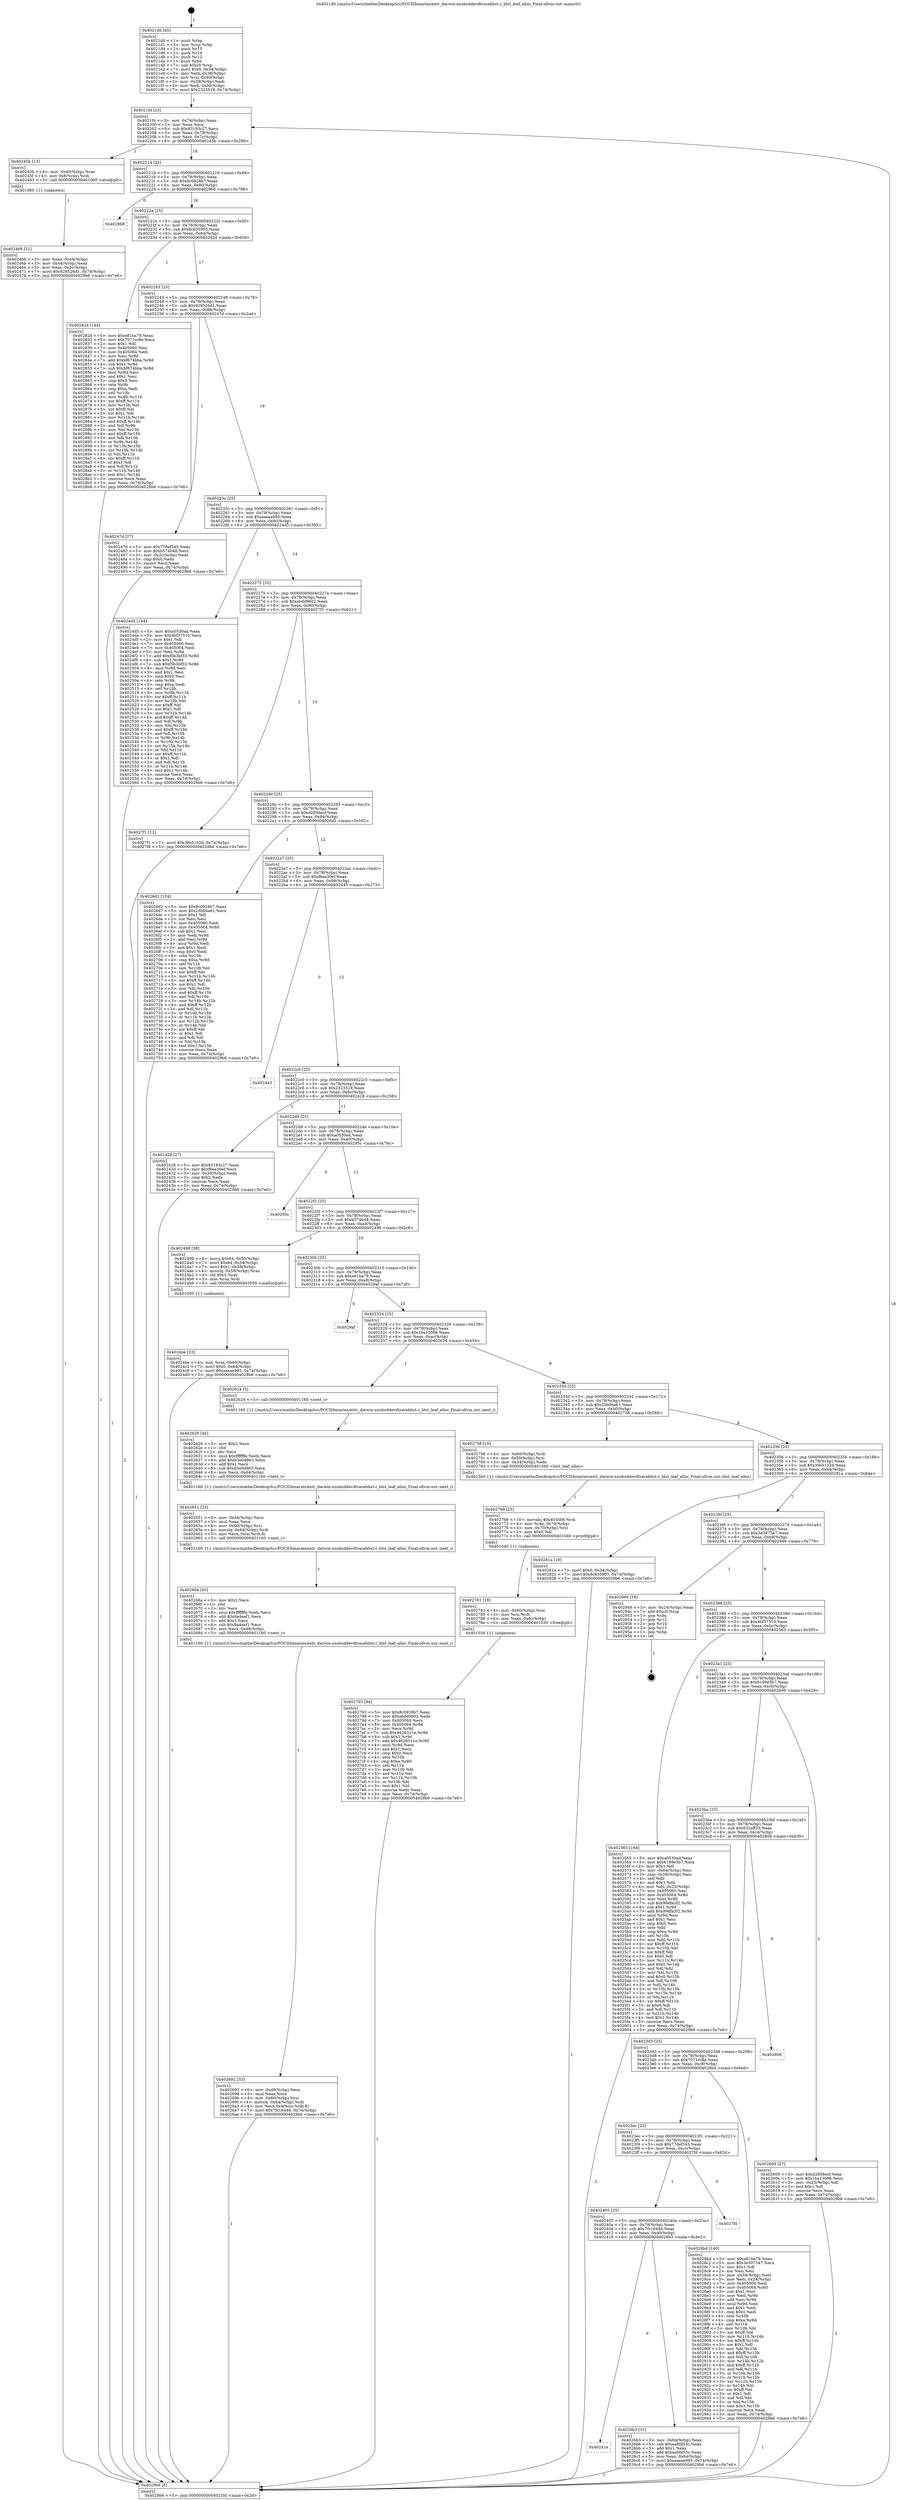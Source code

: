 digraph "0x4021d0" {
  label = "0x4021d0 (/mnt/c/Users/mathe/Desktop/tcc/POCII/binaries/extr_darwin-xnubsddevdtraceblist.c_blst_leaf_alloc_Final-ollvm.out::main(0))"
  labelloc = "t"
  node[shape=record]

  Entry [label="",width=0.3,height=0.3,shape=circle,fillcolor=black,style=filled]
  "0x4021fd" [label="{
     0x4021fd [23]\l
     | [instrs]\l
     &nbsp;&nbsp;0x4021fd \<+3\>: mov -0x74(%rbp),%eax\l
     &nbsp;&nbsp;0x402200 \<+2\>: mov %eax,%ecx\l
     &nbsp;&nbsp;0x402202 \<+6\>: sub $0x83193c27,%ecx\l
     &nbsp;&nbsp;0x402208 \<+3\>: mov %eax,-0x78(%rbp)\l
     &nbsp;&nbsp;0x40220b \<+3\>: mov %ecx,-0x7c(%rbp)\l
     &nbsp;&nbsp;0x40220e \<+6\>: je 000000000040245b \<main+0x28b\>\l
  }"]
  "0x40245b" [label="{
     0x40245b [13]\l
     | [instrs]\l
     &nbsp;&nbsp;0x40245b \<+4\>: mov -0x40(%rbp),%rax\l
     &nbsp;&nbsp;0x40245f \<+4\>: mov 0x8(%rax),%rdi\l
     &nbsp;&nbsp;0x402463 \<+5\>: call 0000000000401060 \<atoi@plt\>\l
     | [calls]\l
     &nbsp;&nbsp;0x401060 \{1\} (unknown)\l
  }"]
  "0x402214" [label="{
     0x402214 [22]\l
     | [instrs]\l
     &nbsp;&nbsp;0x402214 \<+5\>: jmp 0000000000402219 \<main+0x49\>\l
     &nbsp;&nbsp;0x402219 \<+3\>: mov -0x78(%rbp),%eax\l
     &nbsp;&nbsp;0x40221c \<+5\>: sub $0x8c0928b7,%eax\l
     &nbsp;&nbsp;0x402221 \<+3\>: mov %eax,-0x80(%rbp)\l
     &nbsp;&nbsp;0x402224 \<+6\>: je 0000000000402968 \<main+0x798\>\l
  }"]
  Exit [label="",width=0.3,height=0.3,shape=circle,fillcolor=black,style=filled,peripheries=2]
  "0x402968" [label="{
     0x402968\l
  }", style=dashed]
  "0x40222a" [label="{
     0x40222a [25]\l
     | [instrs]\l
     &nbsp;&nbsp;0x40222a \<+5\>: jmp 000000000040222f \<main+0x5f\>\l
     &nbsp;&nbsp;0x40222f \<+3\>: mov -0x78(%rbp),%eax\l
     &nbsp;&nbsp;0x402232 \<+5\>: sub $0x8c835905,%eax\l
     &nbsp;&nbsp;0x402237 \<+6\>: mov %eax,-0x84(%rbp)\l
     &nbsp;&nbsp;0x40223d \<+6\>: je 000000000040282d \<main+0x65d\>\l
  }"]
  "0x402793" [label="{
     0x402793 [94]\l
     | [instrs]\l
     &nbsp;&nbsp;0x402793 \<+5\>: mov $0x8c0928b7,%eax\l
     &nbsp;&nbsp;0x402798 \<+5\>: mov $0xabdd9602,%edx\l
     &nbsp;&nbsp;0x40279d \<+7\>: mov 0x405060,%ecx\l
     &nbsp;&nbsp;0x4027a4 \<+8\>: mov 0x405064,%r8d\l
     &nbsp;&nbsp;0x4027ac \<+3\>: mov %ecx,%r9d\l
     &nbsp;&nbsp;0x4027af \<+7\>: sub $0x4626311e,%r9d\l
     &nbsp;&nbsp;0x4027b6 \<+4\>: sub $0x1,%r9d\l
     &nbsp;&nbsp;0x4027ba \<+7\>: add $0x4626311e,%r9d\l
     &nbsp;&nbsp;0x4027c1 \<+4\>: imul %r9d,%ecx\l
     &nbsp;&nbsp;0x4027c5 \<+3\>: and $0x1,%ecx\l
     &nbsp;&nbsp;0x4027c8 \<+3\>: cmp $0x0,%ecx\l
     &nbsp;&nbsp;0x4027cb \<+4\>: sete %r10b\l
     &nbsp;&nbsp;0x4027cf \<+4\>: cmp $0xa,%r8d\l
     &nbsp;&nbsp;0x4027d3 \<+4\>: setl %r11b\l
     &nbsp;&nbsp;0x4027d7 \<+3\>: mov %r10b,%bl\l
     &nbsp;&nbsp;0x4027da \<+3\>: and %r11b,%bl\l
     &nbsp;&nbsp;0x4027dd \<+3\>: xor %r11b,%r10b\l
     &nbsp;&nbsp;0x4027e0 \<+3\>: or %r10b,%bl\l
     &nbsp;&nbsp;0x4027e3 \<+3\>: test $0x1,%bl\l
     &nbsp;&nbsp;0x4027e6 \<+3\>: cmovne %edx,%eax\l
     &nbsp;&nbsp;0x4027e9 \<+3\>: mov %eax,-0x74(%rbp)\l
     &nbsp;&nbsp;0x4027ec \<+5\>: jmp 00000000004029b6 \<main+0x7e6\>\l
  }"]
  "0x40282d" [label="{
     0x40282d [144]\l
     | [instrs]\l
     &nbsp;&nbsp;0x40282d \<+5\>: mov $0xe81ba79,%eax\l
     &nbsp;&nbsp;0x402832 \<+5\>: mov $0x7071cc8e,%ecx\l
     &nbsp;&nbsp;0x402837 \<+2\>: mov $0x1,%dl\l
     &nbsp;&nbsp;0x402839 \<+7\>: mov 0x405060,%esi\l
     &nbsp;&nbsp;0x402840 \<+7\>: mov 0x405064,%edi\l
     &nbsp;&nbsp;0x402847 \<+3\>: mov %esi,%r8d\l
     &nbsp;&nbsp;0x40284a \<+7\>: add $0xbf674bba,%r8d\l
     &nbsp;&nbsp;0x402851 \<+4\>: sub $0x1,%r8d\l
     &nbsp;&nbsp;0x402855 \<+7\>: sub $0xbf674bba,%r8d\l
     &nbsp;&nbsp;0x40285c \<+4\>: imul %r8d,%esi\l
     &nbsp;&nbsp;0x402860 \<+3\>: and $0x1,%esi\l
     &nbsp;&nbsp;0x402863 \<+3\>: cmp $0x0,%esi\l
     &nbsp;&nbsp;0x402866 \<+4\>: sete %r9b\l
     &nbsp;&nbsp;0x40286a \<+3\>: cmp $0xa,%edi\l
     &nbsp;&nbsp;0x40286d \<+4\>: setl %r10b\l
     &nbsp;&nbsp;0x402871 \<+3\>: mov %r9b,%r11b\l
     &nbsp;&nbsp;0x402874 \<+4\>: xor $0xff,%r11b\l
     &nbsp;&nbsp;0x402878 \<+3\>: mov %r10b,%bl\l
     &nbsp;&nbsp;0x40287b \<+3\>: xor $0xff,%bl\l
     &nbsp;&nbsp;0x40287e \<+3\>: xor $0x1,%dl\l
     &nbsp;&nbsp;0x402881 \<+3\>: mov %r11b,%r14b\l
     &nbsp;&nbsp;0x402884 \<+4\>: and $0xff,%r14b\l
     &nbsp;&nbsp;0x402888 \<+3\>: and %dl,%r9b\l
     &nbsp;&nbsp;0x40288b \<+3\>: mov %bl,%r15b\l
     &nbsp;&nbsp;0x40288e \<+4\>: and $0xff,%r15b\l
     &nbsp;&nbsp;0x402892 \<+3\>: and %dl,%r10b\l
     &nbsp;&nbsp;0x402895 \<+3\>: or %r9b,%r14b\l
     &nbsp;&nbsp;0x402898 \<+3\>: or %r10b,%r15b\l
     &nbsp;&nbsp;0x40289b \<+3\>: xor %r15b,%r14b\l
     &nbsp;&nbsp;0x40289e \<+3\>: or %bl,%r11b\l
     &nbsp;&nbsp;0x4028a1 \<+4\>: xor $0xff,%r11b\l
     &nbsp;&nbsp;0x4028a5 \<+3\>: or $0x1,%dl\l
     &nbsp;&nbsp;0x4028a8 \<+3\>: and %dl,%r11b\l
     &nbsp;&nbsp;0x4028ab \<+3\>: or %r11b,%r14b\l
     &nbsp;&nbsp;0x4028ae \<+4\>: test $0x1,%r14b\l
     &nbsp;&nbsp;0x4028b2 \<+3\>: cmovne %ecx,%eax\l
     &nbsp;&nbsp;0x4028b5 \<+3\>: mov %eax,-0x74(%rbp)\l
     &nbsp;&nbsp;0x4028b8 \<+5\>: jmp 00000000004029b6 \<main+0x7e6\>\l
  }"]
  "0x402243" [label="{
     0x402243 [25]\l
     | [instrs]\l
     &nbsp;&nbsp;0x402243 \<+5\>: jmp 0000000000402248 \<main+0x78\>\l
     &nbsp;&nbsp;0x402248 \<+3\>: mov -0x78(%rbp),%eax\l
     &nbsp;&nbsp;0x40224b \<+5\>: sub $0x929526d1,%eax\l
     &nbsp;&nbsp;0x402250 \<+6\>: mov %eax,-0x88(%rbp)\l
     &nbsp;&nbsp;0x402256 \<+6\>: je 000000000040247d \<main+0x2ad\>\l
  }"]
  "0x402781" [label="{
     0x402781 [18]\l
     | [instrs]\l
     &nbsp;&nbsp;0x402781 \<+4\>: mov -0x60(%rbp),%rsi\l
     &nbsp;&nbsp;0x402785 \<+3\>: mov %rsi,%rdi\l
     &nbsp;&nbsp;0x402788 \<+6\>: mov %eax,-0xdc(%rbp)\l
     &nbsp;&nbsp;0x40278e \<+5\>: call 0000000000401030 \<free@plt\>\l
     | [calls]\l
     &nbsp;&nbsp;0x401030 \{1\} (unknown)\l
  }"]
  "0x40247d" [label="{
     0x40247d [27]\l
     | [instrs]\l
     &nbsp;&nbsp;0x40247d \<+5\>: mov $0x77def345,%eax\l
     &nbsp;&nbsp;0x402482 \<+5\>: mov $0xb574b48,%ecx\l
     &nbsp;&nbsp;0x402487 \<+3\>: mov -0x2c(%rbp),%edx\l
     &nbsp;&nbsp;0x40248a \<+3\>: cmp $0x0,%edx\l
     &nbsp;&nbsp;0x40248d \<+3\>: cmove %ecx,%eax\l
     &nbsp;&nbsp;0x402490 \<+3\>: mov %eax,-0x74(%rbp)\l
     &nbsp;&nbsp;0x402493 \<+5\>: jmp 00000000004029b6 \<main+0x7e6\>\l
  }"]
  "0x40225c" [label="{
     0x40225c [25]\l
     | [instrs]\l
     &nbsp;&nbsp;0x40225c \<+5\>: jmp 0000000000402261 \<main+0x91\>\l
     &nbsp;&nbsp;0x402261 \<+3\>: mov -0x78(%rbp),%eax\l
     &nbsp;&nbsp;0x402264 \<+5\>: sub $0xaaeaa995,%eax\l
     &nbsp;&nbsp;0x402269 \<+6\>: mov %eax,-0x8c(%rbp)\l
     &nbsp;&nbsp;0x40226f \<+6\>: je 00000000004024d5 \<main+0x305\>\l
  }"]
  "0x402768" [label="{
     0x402768 [25]\l
     | [instrs]\l
     &nbsp;&nbsp;0x402768 \<+10\>: movabs $0x4030b6,%rdi\l
     &nbsp;&nbsp;0x402772 \<+4\>: mov %rax,-0x70(%rbp)\l
     &nbsp;&nbsp;0x402776 \<+4\>: mov -0x70(%rbp),%rsi\l
     &nbsp;&nbsp;0x40277a \<+2\>: mov $0x0,%al\l
     &nbsp;&nbsp;0x40277c \<+5\>: call 0000000000401040 \<printf@plt\>\l
     | [calls]\l
     &nbsp;&nbsp;0x401040 \{1\} (unknown)\l
  }"]
  "0x4024d5" [label="{
     0x4024d5 [144]\l
     | [instrs]\l
     &nbsp;&nbsp;0x4024d5 \<+5\>: mov $0xa0530ad,%eax\l
     &nbsp;&nbsp;0x4024da \<+5\>: mov $0x4bf37510,%ecx\l
     &nbsp;&nbsp;0x4024df \<+2\>: mov $0x1,%dl\l
     &nbsp;&nbsp;0x4024e1 \<+7\>: mov 0x405060,%esi\l
     &nbsp;&nbsp;0x4024e8 \<+7\>: mov 0x405064,%edi\l
     &nbsp;&nbsp;0x4024ef \<+3\>: mov %esi,%r8d\l
     &nbsp;&nbsp;0x4024f2 \<+7\>: add $0xf5b3bf33,%r8d\l
     &nbsp;&nbsp;0x4024f9 \<+4\>: sub $0x1,%r8d\l
     &nbsp;&nbsp;0x4024fd \<+7\>: sub $0xf5b3bf33,%r8d\l
     &nbsp;&nbsp;0x402504 \<+4\>: imul %r8d,%esi\l
     &nbsp;&nbsp;0x402508 \<+3\>: and $0x1,%esi\l
     &nbsp;&nbsp;0x40250b \<+3\>: cmp $0x0,%esi\l
     &nbsp;&nbsp;0x40250e \<+4\>: sete %r9b\l
     &nbsp;&nbsp;0x402512 \<+3\>: cmp $0xa,%edi\l
     &nbsp;&nbsp;0x402515 \<+4\>: setl %r10b\l
     &nbsp;&nbsp;0x402519 \<+3\>: mov %r9b,%r11b\l
     &nbsp;&nbsp;0x40251c \<+4\>: xor $0xff,%r11b\l
     &nbsp;&nbsp;0x402520 \<+3\>: mov %r10b,%bl\l
     &nbsp;&nbsp;0x402523 \<+3\>: xor $0xff,%bl\l
     &nbsp;&nbsp;0x402526 \<+3\>: xor $0x1,%dl\l
     &nbsp;&nbsp;0x402529 \<+3\>: mov %r11b,%r14b\l
     &nbsp;&nbsp;0x40252c \<+4\>: and $0xff,%r14b\l
     &nbsp;&nbsp;0x402530 \<+3\>: and %dl,%r9b\l
     &nbsp;&nbsp;0x402533 \<+3\>: mov %bl,%r15b\l
     &nbsp;&nbsp;0x402536 \<+4\>: and $0xff,%r15b\l
     &nbsp;&nbsp;0x40253a \<+3\>: and %dl,%r10b\l
     &nbsp;&nbsp;0x40253d \<+3\>: or %r9b,%r14b\l
     &nbsp;&nbsp;0x402540 \<+3\>: or %r10b,%r15b\l
     &nbsp;&nbsp;0x402543 \<+3\>: xor %r15b,%r14b\l
     &nbsp;&nbsp;0x402546 \<+3\>: or %bl,%r11b\l
     &nbsp;&nbsp;0x402549 \<+4\>: xor $0xff,%r11b\l
     &nbsp;&nbsp;0x40254d \<+3\>: or $0x1,%dl\l
     &nbsp;&nbsp;0x402550 \<+3\>: and %dl,%r11b\l
     &nbsp;&nbsp;0x402553 \<+3\>: or %r11b,%r14b\l
     &nbsp;&nbsp;0x402556 \<+4\>: test $0x1,%r14b\l
     &nbsp;&nbsp;0x40255a \<+3\>: cmovne %ecx,%eax\l
     &nbsp;&nbsp;0x40255d \<+3\>: mov %eax,-0x74(%rbp)\l
     &nbsp;&nbsp;0x402560 \<+5\>: jmp 00000000004029b6 \<main+0x7e6\>\l
  }"]
  "0x402275" [label="{
     0x402275 [25]\l
     | [instrs]\l
     &nbsp;&nbsp;0x402275 \<+5\>: jmp 000000000040227a \<main+0xaa\>\l
     &nbsp;&nbsp;0x40227a \<+3\>: mov -0x78(%rbp),%eax\l
     &nbsp;&nbsp;0x40227d \<+5\>: sub $0xabdd9602,%eax\l
     &nbsp;&nbsp;0x402282 \<+6\>: mov %eax,-0x90(%rbp)\l
     &nbsp;&nbsp;0x402288 \<+6\>: je 00000000004027f1 \<main+0x621\>\l
  }"]
  "0x40241e" [label="{
     0x40241e\l
  }", style=dashed]
  "0x4027f1" [label="{
     0x4027f1 [12]\l
     | [instrs]\l
     &nbsp;&nbsp;0x4027f1 \<+7\>: movl $0x39e5152d,-0x74(%rbp)\l
     &nbsp;&nbsp;0x4027f8 \<+5\>: jmp 00000000004029b6 \<main+0x7e6\>\l
  }"]
  "0x40228e" [label="{
     0x40228e [25]\l
     | [instrs]\l
     &nbsp;&nbsp;0x40228e \<+5\>: jmp 0000000000402293 \<main+0xc3\>\l
     &nbsp;&nbsp;0x402293 \<+3\>: mov -0x78(%rbp),%eax\l
     &nbsp;&nbsp;0x402296 \<+5\>: sub $0xd2956ecf,%eax\l
     &nbsp;&nbsp;0x40229b \<+6\>: mov %eax,-0x94(%rbp)\l
     &nbsp;&nbsp;0x4022a1 \<+6\>: je 00000000004026d2 \<main+0x502\>\l
  }"]
  "0x4026b3" [label="{
     0x4026b3 [31]\l
     | [instrs]\l
     &nbsp;&nbsp;0x4026b3 \<+3\>: mov -0x64(%rbp),%eax\l
     &nbsp;&nbsp;0x4026b6 \<+5\>: sub $0xea6fd53c,%eax\l
     &nbsp;&nbsp;0x4026bb \<+3\>: add $0x1,%eax\l
     &nbsp;&nbsp;0x4026be \<+5\>: add $0xea6fd53c,%eax\l
     &nbsp;&nbsp;0x4026c3 \<+3\>: mov %eax,-0x64(%rbp)\l
     &nbsp;&nbsp;0x4026c6 \<+7\>: movl $0xaaeaa995,-0x74(%rbp)\l
     &nbsp;&nbsp;0x4026cd \<+5\>: jmp 00000000004029b6 \<main+0x7e6\>\l
  }"]
  "0x4026d2" [label="{
     0x4026d2 [134]\l
     | [instrs]\l
     &nbsp;&nbsp;0x4026d2 \<+5\>: mov $0x8c0928b7,%eax\l
     &nbsp;&nbsp;0x4026d7 \<+5\>: mov $0x25b0ba61,%ecx\l
     &nbsp;&nbsp;0x4026dc \<+2\>: mov $0x1,%dl\l
     &nbsp;&nbsp;0x4026de \<+2\>: xor %esi,%esi\l
     &nbsp;&nbsp;0x4026e0 \<+7\>: mov 0x405060,%edi\l
     &nbsp;&nbsp;0x4026e7 \<+8\>: mov 0x405064,%r8d\l
     &nbsp;&nbsp;0x4026ef \<+3\>: sub $0x1,%esi\l
     &nbsp;&nbsp;0x4026f2 \<+3\>: mov %edi,%r9d\l
     &nbsp;&nbsp;0x4026f5 \<+3\>: add %esi,%r9d\l
     &nbsp;&nbsp;0x4026f8 \<+4\>: imul %r9d,%edi\l
     &nbsp;&nbsp;0x4026fc \<+3\>: and $0x1,%edi\l
     &nbsp;&nbsp;0x4026ff \<+3\>: cmp $0x0,%edi\l
     &nbsp;&nbsp;0x402702 \<+4\>: sete %r10b\l
     &nbsp;&nbsp;0x402706 \<+4\>: cmp $0xa,%r8d\l
     &nbsp;&nbsp;0x40270a \<+4\>: setl %r11b\l
     &nbsp;&nbsp;0x40270e \<+3\>: mov %r10b,%bl\l
     &nbsp;&nbsp;0x402711 \<+3\>: xor $0xff,%bl\l
     &nbsp;&nbsp;0x402714 \<+3\>: mov %r11b,%r14b\l
     &nbsp;&nbsp;0x402717 \<+4\>: xor $0xff,%r14b\l
     &nbsp;&nbsp;0x40271b \<+3\>: xor $0x1,%dl\l
     &nbsp;&nbsp;0x40271e \<+3\>: mov %bl,%r15b\l
     &nbsp;&nbsp;0x402721 \<+4\>: and $0xff,%r15b\l
     &nbsp;&nbsp;0x402725 \<+3\>: and %dl,%r10b\l
     &nbsp;&nbsp;0x402728 \<+3\>: mov %r14b,%r12b\l
     &nbsp;&nbsp;0x40272b \<+4\>: and $0xff,%r12b\l
     &nbsp;&nbsp;0x40272f \<+3\>: and %dl,%r11b\l
     &nbsp;&nbsp;0x402732 \<+3\>: or %r10b,%r15b\l
     &nbsp;&nbsp;0x402735 \<+3\>: or %r11b,%r12b\l
     &nbsp;&nbsp;0x402738 \<+3\>: xor %r12b,%r15b\l
     &nbsp;&nbsp;0x40273b \<+3\>: or %r14b,%bl\l
     &nbsp;&nbsp;0x40273e \<+3\>: xor $0xff,%bl\l
     &nbsp;&nbsp;0x402741 \<+3\>: or $0x1,%dl\l
     &nbsp;&nbsp;0x402744 \<+2\>: and %dl,%bl\l
     &nbsp;&nbsp;0x402746 \<+3\>: or %bl,%r15b\l
     &nbsp;&nbsp;0x402749 \<+4\>: test $0x1,%r15b\l
     &nbsp;&nbsp;0x40274d \<+3\>: cmovne %ecx,%eax\l
     &nbsp;&nbsp;0x402750 \<+3\>: mov %eax,-0x74(%rbp)\l
     &nbsp;&nbsp;0x402753 \<+5\>: jmp 00000000004029b6 \<main+0x7e6\>\l
  }"]
  "0x4022a7" [label="{
     0x4022a7 [25]\l
     | [instrs]\l
     &nbsp;&nbsp;0x4022a7 \<+5\>: jmp 00000000004022ac \<main+0xdc\>\l
     &nbsp;&nbsp;0x4022ac \<+3\>: mov -0x78(%rbp),%eax\l
     &nbsp;&nbsp;0x4022af \<+5\>: sub $0xf6ea30ef,%eax\l
     &nbsp;&nbsp;0x4022b4 \<+6\>: mov %eax,-0x98(%rbp)\l
     &nbsp;&nbsp;0x4022ba \<+6\>: je 0000000000402443 \<main+0x273\>\l
  }"]
  "0x402405" [label="{
     0x402405 [25]\l
     | [instrs]\l
     &nbsp;&nbsp;0x402405 \<+5\>: jmp 000000000040240a \<main+0x23a\>\l
     &nbsp;&nbsp;0x40240a \<+3\>: mov -0x78(%rbp),%eax\l
     &nbsp;&nbsp;0x40240d \<+5\>: sub $0x7fc16446,%eax\l
     &nbsp;&nbsp;0x402412 \<+6\>: mov %eax,-0xd0(%rbp)\l
     &nbsp;&nbsp;0x402418 \<+6\>: je 00000000004026b3 \<main+0x4e3\>\l
  }"]
  "0x402443" [label="{
     0x402443\l
  }", style=dashed]
  "0x4022c0" [label="{
     0x4022c0 [25]\l
     | [instrs]\l
     &nbsp;&nbsp;0x4022c0 \<+5\>: jmp 00000000004022c5 \<main+0xf5\>\l
     &nbsp;&nbsp;0x4022c5 \<+3\>: mov -0x78(%rbp),%eax\l
     &nbsp;&nbsp;0x4022c8 \<+5\>: sub $0x2323518,%eax\l
     &nbsp;&nbsp;0x4022cd \<+6\>: mov %eax,-0x9c(%rbp)\l
     &nbsp;&nbsp;0x4022d3 \<+6\>: je 0000000000402428 \<main+0x258\>\l
  }"]
  "0x4027fd" [label="{
     0x4027fd\l
  }", style=dashed]
  "0x402428" [label="{
     0x402428 [27]\l
     | [instrs]\l
     &nbsp;&nbsp;0x402428 \<+5\>: mov $0x83193c27,%eax\l
     &nbsp;&nbsp;0x40242d \<+5\>: mov $0xf6ea30ef,%ecx\l
     &nbsp;&nbsp;0x402432 \<+3\>: mov -0x30(%rbp),%edx\l
     &nbsp;&nbsp;0x402435 \<+3\>: cmp $0x2,%edx\l
     &nbsp;&nbsp;0x402438 \<+3\>: cmovne %ecx,%eax\l
     &nbsp;&nbsp;0x40243b \<+3\>: mov %eax,-0x74(%rbp)\l
     &nbsp;&nbsp;0x40243e \<+5\>: jmp 00000000004029b6 \<main+0x7e6\>\l
  }"]
  "0x4022d9" [label="{
     0x4022d9 [25]\l
     | [instrs]\l
     &nbsp;&nbsp;0x4022d9 \<+5\>: jmp 00000000004022de \<main+0x10e\>\l
     &nbsp;&nbsp;0x4022de \<+3\>: mov -0x78(%rbp),%eax\l
     &nbsp;&nbsp;0x4022e1 \<+5\>: sub $0xa0530ad,%eax\l
     &nbsp;&nbsp;0x4022e6 \<+6\>: mov %eax,-0xa0(%rbp)\l
     &nbsp;&nbsp;0x4022ec \<+6\>: je 000000000040295c \<main+0x78c\>\l
  }"]
  "0x4029b6" [label="{
     0x4029b6 [5]\l
     | [instrs]\l
     &nbsp;&nbsp;0x4029b6 \<+5\>: jmp 00000000004021fd \<main+0x2d\>\l
  }"]
  "0x4021d0" [label="{
     0x4021d0 [45]\l
     | [instrs]\l
     &nbsp;&nbsp;0x4021d0 \<+1\>: push %rbp\l
     &nbsp;&nbsp;0x4021d1 \<+3\>: mov %rsp,%rbp\l
     &nbsp;&nbsp;0x4021d4 \<+2\>: push %r15\l
     &nbsp;&nbsp;0x4021d6 \<+2\>: push %r14\l
     &nbsp;&nbsp;0x4021d8 \<+2\>: push %r12\l
     &nbsp;&nbsp;0x4021da \<+1\>: push %rbx\l
     &nbsp;&nbsp;0x4021db \<+7\>: sub $0xc0,%rsp\l
     &nbsp;&nbsp;0x4021e2 \<+7\>: movl $0x0,-0x34(%rbp)\l
     &nbsp;&nbsp;0x4021e9 \<+3\>: mov %edi,-0x38(%rbp)\l
     &nbsp;&nbsp;0x4021ec \<+4\>: mov %rsi,-0x40(%rbp)\l
     &nbsp;&nbsp;0x4021f0 \<+3\>: mov -0x38(%rbp),%edi\l
     &nbsp;&nbsp;0x4021f3 \<+3\>: mov %edi,-0x30(%rbp)\l
     &nbsp;&nbsp;0x4021f6 \<+7\>: movl $0x2323518,-0x74(%rbp)\l
  }"]
  "0x402468" [label="{
     0x402468 [21]\l
     | [instrs]\l
     &nbsp;&nbsp;0x402468 \<+3\>: mov %eax,-0x44(%rbp)\l
     &nbsp;&nbsp;0x40246b \<+3\>: mov -0x44(%rbp),%eax\l
     &nbsp;&nbsp;0x40246e \<+3\>: mov %eax,-0x2c(%rbp)\l
     &nbsp;&nbsp;0x402471 \<+7\>: movl $0x929526d1,-0x74(%rbp)\l
     &nbsp;&nbsp;0x402478 \<+5\>: jmp 00000000004029b6 \<main+0x7e6\>\l
  }"]
  "0x4023ec" [label="{
     0x4023ec [25]\l
     | [instrs]\l
     &nbsp;&nbsp;0x4023ec \<+5\>: jmp 00000000004023f1 \<main+0x221\>\l
     &nbsp;&nbsp;0x4023f1 \<+3\>: mov -0x78(%rbp),%eax\l
     &nbsp;&nbsp;0x4023f4 \<+5\>: sub $0x77def345,%eax\l
     &nbsp;&nbsp;0x4023f9 \<+6\>: mov %eax,-0xcc(%rbp)\l
     &nbsp;&nbsp;0x4023ff \<+6\>: je 00000000004027fd \<main+0x62d\>\l
  }"]
  "0x40295c" [label="{
     0x40295c\l
  }", style=dashed]
  "0x4022f2" [label="{
     0x4022f2 [25]\l
     | [instrs]\l
     &nbsp;&nbsp;0x4022f2 \<+5\>: jmp 00000000004022f7 \<main+0x127\>\l
     &nbsp;&nbsp;0x4022f7 \<+3\>: mov -0x78(%rbp),%eax\l
     &nbsp;&nbsp;0x4022fa \<+5\>: sub $0xb574b48,%eax\l
     &nbsp;&nbsp;0x4022ff \<+6\>: mov %eax,-0xa4(%rbp)\l
     &nbsp;&nbsp;0x402305 \<+6\>: je 0000000000402498 \<main+0x2c8\>\l
  }"]
  "0x4028bd" [label="{
     0x4028bd [140]\l
     | [instrs]\l
     &nbsp;&nbsp;0x4028bd \<+5\>: mov $0xe81ba79,%eax\l
     &nbsp;&nbsp;0x4028c2 \<+5\>: mov $0x3e397547,%ecx\l
     &nbsp;&nbsp;0x4028c7 \<+2\>: mov $0x1,%dl\l
     &nbsp;&nbsp;0x4028c9 \<+2\>: xor %esi,%esi\l
     &nbsp;&nbsp;0x4028cb \<+3\>: mov -0x34(%rbp),%edi\l
     &nbsp;&nbsp;0x4028ce \<+3\>: mov %edi,-0x24(%rbp)\l
     &nbsp;&nbsp;0x4028d1 \<+7\>: mov 0x405060,%edi\l
     &nbsp;&nbsp;0x4028d8 \<+8\>: mov 0x405064,%r8d\l
     &nbsp;&nbsp;0x4028e0 \<+3\>: sub $0x1,%esi\l
     &nbsp;&nbsp;0x4028e3 \<+3\>: mov %edi,%r9d\l
     &nbsp;&nbsp;0x4028e6 \<+3\>: add %esi,%r9d\l
     &nbsp;&nbsp;0x4028e9 \<+4\>: imul %r9d,%edi\l
     &nbsp;&nbsp;0x4028ed \<+3\>: and $0x1,%edi\l
     &nbsp;&nbsp;0x4028f0 \<+3\>: cmp $0x0,%edi\l
     &nbsp;&nbsp;0x4028f3 \<+4\>: sete %r10b\l
     &nbsp;&nbsp;0x4028f7 \<+4\>: cmp $0xa,%r8d\l
     &nbsp;&nbsp;0x4028fb \<+4\>: setl %r11b\l
     &nbsp;&nbsp;0x4028ff \<+3\>: mov %r10b,%bl\l
     &nbsp;&nbsp;0x402902 \<+3\>: xor $0xff,%bl\l
     &nbsp;&nbsp;0x402905 \<+3\>: mov %r11b,%r14b\l
     &nbsp;&nbsp;0x402908 \<+4\>: xor $0xff,%r14b\l
     &nbsp;&nbsp;0x40290c \<+3\>: xor $0x1,%dl\l
     &nbsp;&nbsp;0x40290f \<+3\>: mov %bl,%r15b\l
     &nbsp;&nbsp;0x402912 \<+4\>: and $0xff,%r15b\l
     &nbsp;&nbsp;0x402916 \<+3\>: and %dl,%r10b\l
     &nbsp;&nbsp;0x402919 \<+3\>: mov %r14b,%r12b\l
     &nbsp;&nbsp;0x40291c \<+4\>: and $0xff,%r12b\l
     &nbsp;&nbsp;0x402920 \<+3\>: and %dl,%r11b\l
     &nbsp;&nbsp;0x402923 \<+3\>: or %r10b,%r15b\l
     &nbsp;&nbsp;0x402926 \<+3\>: or %r11b,%r12b\l
     &nbsp;&nbsp;0x402929 \<+3\>: xor %r12b,%r15b\l
     &nbsp;&nbsp;0x40292c \<+3\>: or %r14b,%bl\l
     &nbsp;&nbsp;0x40292f \<+3\>: xor $0xff,%bl\l
     &nbsp;&nbsp;0x402932 \<+3\>: or $0x1,%dl\l
     &nbsp;&nbsp;0x402935 \<+2\>: and %dl,%bl\l
     &nbsp;&nbsp;0x402937 \<+3\>: or %bl,%r15b\l
     &nbsp;&nbsp;0x40293a \<+4\>: test $0x1,%r15b\l
     &nbsp;&nbsp;0x40293e \<+3\>: cmovne %ecx,%eax\l
     &nbsp;&nbsp;0x402941 \<+3\>: mov %eax,-0x74(%rbp)\l
     &nbsp;&nbsp;0x402944 \<+5\>: jmp 00000000004029b6 \<main+0x7e6\>\l
  }"]
  "0x402498" [label="{
     0x402498 [38]\l
     | [instrs]\l
     &nbsp;&nbsp;0x402498 \<+8\>: movq $0x64,-0x50(%rbp)\l
     &nbsp;&nbsp;0x4024a0 \<+7\>: movl $0x64,-0x54(%rbp)\l
     &nbsp;&nbsp;0x4024a7 \<+7\>: movl $0x1,-0x58(%rbp)\l
     &nbsp;&nbsp;0x4024ae \<+4\>: movslq -0x58(%rbp),%rax\l
     &nbsp;&nbsp;0x4024b2 \<+4\>: shl $0x3,%rax\l
     &nbsp;&nbsp;0x4024b6 \<+3\>: mov %rax,%rdi\l
     &nbsp;&nbsp;0x4024b9 \<+5\>: call 0000000000401050 \<malloc@plt\>\l
     | [calls]\l
     &nbsp;&nbsp;0x401050 \{1\} (unknown)\l
  }"]
  "0x40230b" [label="{
     0x40230b [25]\l
     | [instrs]\l
     &nbsp;&nbsp;0x40230b \<+5\>: jmp 0000000000402310 \<main+0x140\>\l
     &nbsp;&nbsp;0x402310 \<+3\>: mov -0x78(%rbp),%eax\l
     &nbsp;&nbsp;0x402313 \<+5\>: sub $0xe81ba79,%eax\l
     &nbsp;&nbsp;0x402318 \<+6\>: mov %eax,-0xa8(%rbp)\l
     &nbsp;&nbsp;0x40231e \<+6\>: je 00000000004029af \<main+0x7df\>\l
  }"]
  "0x4024be" [label="{
     0x4024be [23]\l
     | [instrs]\l
     &nbsp;&nbsp;0x4024be \<+4\>: mov %rax,-0x60(%rbp)\l
     &nbsp;&nbsp;0x4024c2 \<+7\>: movl $0x0,-0x64(%rbp)\l
     &nbsp;&nbsp;0x4024c9 \<+7\>: movl $0xaaeaa995,-0x74(%rbp)\l
     &nbsp;&nbsp;0x4024d0 \<+5\>: jmp 00000000004029b6 \<main+0x7e6\>\l
  }"]
  "0x4023d3" [label="{
     0x4023d3 [25]\l
     | [instrs]\l
     &nbsp;&nbsp;0x4023d3 \<+5\>: jmp 00000000004023d8 \<main+0x208\>\l
     &nbsp;&nbsp;0x4023d8 \<+3\>: mov -0x78(%rbp),%eax\l
     &nbsp;&nbsp;0x4023db \<+5\>: sub $0x7071cc8e,%eax\l
     &nbsp;&nbsp;0x4023e0 \<+6\>: mov %eax,-0xc8(%rbp)\l
     &nbsp;&nbsp;0x4023e6 \<+6\>: je 00000000004028bd \<main+0x6ed\>\l
  }"]
  "0x4029af" [label="{
     0x4029af\l
  }", style=dashed]
  "0x402324" [label="{
     0x402324 [25]\l
     | [instrs]\l
     &nbsp;&nbsp;0x402324 \<+5\>: jmp 0000000000402329 \<main+0x159\>\l
     &nbsp;&nbsp;0x402329 \<+3\>: mov -0x78(%rbp),%eax\l
     &nbsp;&nbsp;0x40232c \<+5\>: sub $0x1ba13096,%eax\l
     &nbsp;&nbsp;0x402331 \<+6\>: mov %eax,-0xac(%rbp)\l
     &nbsp;&nbsp;0x402337 \<+6\>: je 0000000000402624 \<main+0x454\>\l
  }"]
  "0x402809" [label="{
     0x402809\l
  }", style=dashed]
  "0x402624" [label="{
     0x402624 [5]\l
     | [instrs]\l
     &nbsp;&nbsp;0x402624 \<+5\>: call 0000000000401160 \<next_i\>\l
     | [calls]\l
     &nbsp;&nbsp;0x401160 \{1\} (/mnt/c/Users/mathe/Desktop/tcc/POCII/binaries/extr_darwin-xnubsddevdtraceblist.c_blst_leaf_alloc_Final-ollvm.out::next_i)\l
  }"]
  "0x40233d" [label="{
     0x40233d [25]\l
     | [instrs]\l
     &nbsp;&nbsp;0x40233d \<+5\>: jmp 0000000000402342 \<main+0x172\>\l
     &nbsp;&nbsp;0x402342 \<+3\>: mov -0x78(%rbp),%eax\l
     &nbsp;&nbsp;0x402345 \<+5\>: sub $0x25b0ba61,%eax\l
     &nbsp;&nbsp;0x40234a \<+6\>: mov %eax,-0xb0(%rbp)\l
     &nbsp;&nbsp;0x402350 \<+6\>: je 0000000000402758 \<main+0x588\>\l
  }"]
  "0x402692" [label="{
     0x402692 [33]\l
     | [instrs]\l
     &nbsp;&nbsp;0x402692 \<+6\>: mov -0xd8(%rbp),%ecx\l
     &nbsp;&nbsp;0x402698 \<+3\>: imul %eax,%ecx\l
     &nbsp;&nbsp;0x40269b \<+4\>: mov -0x60(%rbp),%rsi\l
     &nbsp;&nbsp;0x40269f \<+4\>: movslq -0x64(%rbp),%rdi\l
     &nbsp;&nbsp;0x4026a3 \<+4\>: mov %ecx,0x4(%rsi,%rdi,8)\l
     &nbsp;&nbsp;0x4026a7 \<+7\>: movl $0x7fc16446,-0x74(%rbp)\l
     &nbsp;&nbsp;0x4026ae \<+5\>: jmp 00000000004029b6 \<main+0x7e6\>\l
  }"]
  "0x402758" [label="{
     0x402758 [16]\l
     | [instrs]\l
     &nbsp;&nbsp;0x402758 \<+4\>: mov -0x60(%rbp),%rdi\l
     &nbsp;&nbsp;0x40275c \<+4\>: mov -0x50(%rbp),%rsi\l
     &nbsp;&nbsp;0x402760 \<+3\>: mov -0x54(%rbp),%edx\l
     &nbsp;&nbsp;0x402763 \<+5\>: call 00000000004015b0 \<blst_leaf_alloc\>\l
     | [calls]\l
     &nbsp;&nbsp;0x4015b0 \{1\} (/mnt/c/Users/mathe/Desktop/tcc/POCII/binaries/extr_darwin-xnubsddevdtraceblist.c_blst_leaf_alloc_Final-ollvm.out::blst_leaf_alloc)\l
  }"]
  "0x402356" [label="{
     0x402356 [25]\l
     | [instrs]\l
     &nbsp;&nbsp;0x402356 \<+5\>: jmp 000000000040235b \<main+0x18b\>\l
     &nbsp;&nbsp;0x40235b \<+3\>: mov -0x78(%rbp),%eax\l
     &nbsp;&nbsp;0x40235e \<+5\>: sub $0x39e5152d,%eax\l
     &nbsp;&nbsp;0x402363 \<+6\>: mov %eax,-0xb4(%rbp)\l
     &nbsp;&nbsp;0x402369 \<+6\>: je 000000000040281a \<main+0x64a\>\l
  }"]
  "0x40266a" [label="{
     0x40266a [40]\l
     | [instrs]\l
     &nbsp;&nbsp;0x40266a \<+5\>: mov $0x2,%ecx\l
     &nbsp;&nbsp;0x40266f \<+1\>: cltd\l
     &nbsp;&nbsp;0x402670 \<+2\>: idiv %ecx\l
     &nbsp;&nbsp;0x402672 \<+6\>: imul $0xfffffffe,%edx,%ecx\l
     &nbsp;&nbsp;0x402678 \<+6\>: add $0x9a4eaf1,%ecx\l
     &nbsp;&nbsp;0x40267e \<+3\>: add $0x1,%ecx\l
     &nbsp;&nbsp;0x402681 \<+6\>: sub $0x9a4eaf1,%ecx\l
     &nbsp;&nbsp;0x402687 \<+6\>: mov %ecx,-0xd8(%rbp)\l
     &nbsp;&nbsp;0x40268d \<+5\>: call 0000000000401160 \<next_i\>\l
     | [calls]\l
     &nbsp;&nbsp;0x401160 \{1\} (/mnt/c/Users/mathe/Desktop/tcc/POCII/binaries/extr_darwin-xnubsddevdtraceblist.c_blst_leaf_alloc_Final-ollvm.out::next_i)\l
  }"]
  "0x40281a" [label="{
     0x40281a [19]\l
     | [instrs]\l
     &nbsp;&nbsp;0x40281a \<+7\>: movl $0x0,-0x34(%rbp)\l
     &nbsp;&nbsp;0x402821 \<+7\>: movl $0x8c835905,-0x74(%rbp)\l
     &nbsp;&nbsp;0x402828 \<+5\>: jmp 00000000004029b6 \<main+0x7e6\>\l
  }"]
  "0x40236f" [label="{
     0x40236f [25]\l
     | [instrs]\l
     &nbsp;&nbsp;0x40236f \<+5\>: jmp 0000000000402374 \<main+0x1a4\>\l
     &nbsp;&nbsp;0x402374 \<+3\>: mov -0x78(%rbp),%eax\l
     &nbsp;&nbsp;0x402377 \<+5\>: sub $0x3e397547,%eax\l
     &nbsp;&nbsp;0x40237c \<+6\>: mov %eax,-0xb8(%rbp)\l
     &nbsp;&nbsp;0x402382 \<+6\>: je 0000000000402949 \<main+0x779\>\l
  }"]
  "0x402651" [label="{
     0x402651 [25]\l
     | [instrs]\l
     &nbsp;&nbsp;0x402651 \<+6\>: mov -0xd4(%rbp),%ecx\l
     &nbsp;&nbsp;0x402657 \<+3\>: imul %eax,%ecx\l
     &nbsp;&nbsp;0x40265a \<+4\>: mov -0x60(%rbp),%rsi\l
     &nbsp;&nbsp;0x40265e \<+4\>: movslq -0x64(%rbp),%rdi\l
     &nbsp;&nbsp;0x402662 \<+3\>: mov %ecx,(%rsi,%rdi,8)\l
     &nbsp;&nbsp;0x402665 \<+5\>: call 0000000000401160 \<next_i\>\l
     | [calls]\l
     &nbsp;&nbsp;0x401160 \{1\} (/mnt/c/Users/mathe/Desktop/tcc/POCII/binaries/extr_darwin-xnubsddevdtraceblist.c_blst_leaf_alloc_Final-ollvm.out::next_i)\l
  }"]
  "0x402949" [label="{
     0x402949 [19]\l
     | [instrs]\l
     &nbsp;&nbsp;0x402949 \<+3\>: mov -0x24(%rbp),%eax\l
     &nbsp;&nbsp;0x40294c \<+7\>: add $0xc0,%rsp\l
     &nbsp;&nbsp;0x402953 \<+1\>: pop %rbx\l
     &nbsp;&nbsp;0x402954 \<+2\>: pop %r12\l
     &nbsp;&nbsp;0x402956 \<+2\>: pop %r14\l
     &nbsp;&nbsp;0x402958 \<+2\>: pop %r15\l
     &nbsp;&nbsp;0x40295a \<+1\>: pop %rbp\l
     &nbsp;&nbsp;0x40295b \<+1\>: ret\l
  }"]
  "0x402388" [label="{
     0x402388 [25]\l
     | [instrs]\l
     &nbsp;&nbsp;0x402388 \<+5\>: jmp 000000000040238d \<main+0x1bd\>\l
     &nbsp;&nbsp;0x40238d \<+3\>: mov -0x78(%rbp),%eax\l
     &nbsp;&nbsp;0x402390 \<+5\>: sub $0x4bf37510,%eax\l
     &nbsp;&nbsp;0x402395 \<+6\>: mov %eax,-0xbc(%rbp)\l
     &nbsp;&nbsp;0x40239b \<+6\>: je 0000000000402565 \<main+0x395\>\l
  }"]
  "0x402629" [label="{
     0x402629 [40]\l
     | [instrs]\l
     &nbsp;&nbsp;0x402629 \<+5\>: mov $0x2,%ecx\l
     &nbsp;&nbsp;0x40262e \<+1\>: cltd\l
     &nbsp;&nbsp;0x40262f \<+2\>: idiv %ecx\l
     &nbsp;&nbsp;0x402631 \<+6\>: imul $0xfffffffe,%edx,%ecx\l
     &nbsp;&nbsp;0x402637 \<+6\>: add $0xb3e0d963,%ecx\l
     &nbsp;&nbsp;0x40263d \<+3\>: add $0x1,%ecx\l
     &nbsp;&nbsp;0x402640 \<+6\>: sub $0xb3e0d963,%ecx\l
     &nbsp;&nbsp;0x402646 \<+6\>: mov %ecx,-0xd4(%rbp)\l
     &nbsp;&nbsp;0x40264c \<+5\>: call 0000000000401160 \<next_i\>\l
     | [calls]\l
     &nbsp;&nbsp;0x401160 \{1\} (/mnt/c/Users/mathe/Desktop/tcc/POCII/binaries/extr_darwin-xnubsddevdtraceblist.c_blst_leaf_alloc_Final-ollvm.out::next_i)\l
  }"]
  "0x402565" [label="{
     0x402565 [164]\l
     | [instrs]\l
     &nbsp;&nbsp;0x402565 \<+5\>: mov $0xa0530ad,%eax\l
     &nbsp;&nbsp;0x40256a \<+5\>: mov $0x6199e5b7,%ecx\l
     &nbsp;&nbsp;0x40256f \<+2\>: mov $0x1,%dl\l
     &nbsp;&nbsp;0x402571 \<+3\>: mov -0x64(%rbp),%esi\l
     &nbsp;&nbsp;0x402574 \<+3\>: cmp -0x58(%rbp),%esi\l
     &nbsp;&nbsp;0x402577 \<+4\>: setl %dil\l
     &nbsp;&nbsp;0x40257b \<+4\>: and $0x1,%dil\l
     &nbsp;&nbsp;0x40257f \<+4\>: mov %dil,-0x25(%rbp)\l
     &nbsp;&nbsp;0x402583 \<+7\>: mov 0x405060,%esi\l
     &nbsp;&nbsp;0x40258a \<+8\>: mov 0x405064,%r8d\l
     &nbsp;&nbsp;0x402592 \<+3\>: mov %esi,%r9d\l
     &nbsp;&nbsp;0x402595 \<+7\>: sub $0x99dfa3f2,%r9d\l
     &nbsp;&nbsp;0x40259c \<+4\>: sub $0x1,%r9d\l
     &nbsp;&nbsp;0x4025a0 \<+7\>: add $0x99dfa3f2,%r9d\l
     &nbsp;&nbsp;0x4025a7 \<+4\>: imul %r9d,%esi\l
     &nbsp;&nbsp;0x4025ab \<+3\>: and $0x1,%esi\l
     &nbsp;&nbsp;0x4025ae \<+3\>: cmp $0x0,%esi\l
     &nbsp;&nbsp;0x4025b1 \<+4\>: sete %dil\l
     &nbsp;&nbsp;0x4025b5 \<+4\>: cmp $0xa,%r8d\l
     &nbsp;&nbsp;0x4025b9 \<+4\>: setl %r10b\l
     &nbsp;&nbsp;0x4025bd \<+3\>: mov %dil,%r11b\l
     &nbsp;&nbsp;0x4025c0 \<+4\>: xor $0xff,%r11b\l
     &nbsp;&nbsp;0x4025c4 \<+3\>: mov %r10b,%bl\l
     &nbsp;&nbsp;0x4025c7 \<+3\>: xor $0xff,%bl\l
     &nbsp;&nbsp;0x4025ca \<+3\>: xor $0x0,%dl\l
     &nbsp;&nbsp;0x4025cd \<+3\>: mov %r11b,%r14b\l
     &nbsp;&nbsp;0x4025d0 \<+4\>: and $0x0,%r14b\l
     &nbsp;&nbsp;0x4025d4 \<+3\>: and %dl,%dil\l
     &nbsp;&nbsp;0x4025d7 \<+3\>: mov %bl,%r15b\l
     &nbsp;&nbsp;0x4025da \<+4\>: and $0x0,%r15b\l
     &nbsp;&nbsp;0x4025de \<+3\>: and %dl,%r10b\l
     &nbsp;&nbsp;0x4025e1 \<+3\>: or %dil,%r14b\l
     &nbsp;&nbsp;0x4025e4 \<+3\>: or %r10b,%r15b\l
     &nbsp;&nbsp;0x4025e7 \<+3\>: xor %r15b,%r14b\l
     &nbsp;&nbsp;0x4025ea \<+3\>: or %bl,%r11b\l
     &nbsp;&nbsp;0x4025ed \<+4\>: xor $0xff,%r11b\l
     &nbsp;&nbsp;0x4025f1 \<+3\>: or $0x0,%dl\l
     &nbsp;&nbsp;0x4025f4 \<+3\>: and %dl,%r11b\l
     &nbsp;&nbsp;0x4025f7 \<+3\>: or %r11b,%r14b\l
     &nbsp;&nbsp;0x4025fa \<+4\>: test $0x1,%r14b\l
     &nbsp;&nbsp;0x4025fe \<+3\>: cmovne %ecx,%eax\l
     &nbsp;&nbsp;0x402601 \<+3\>: mov %eax,-0x74(%rbp)\l
     &nbsp;&nbsp;0x402604 \<+5\>: jmp 00000000004029b6 \<main+0x7e6\>\l
  }"]
  "0x4023a1" [label="{
     0x4023a1 [25]\l
     | [instrs]\l
     &nbsp;&nbsp;0x4023a1 \<+5\>: jmp 00000000004023a6 \<main+0x1d6\>\l
     &nbsp;&nbsp;0x4023a6 \<+3\>: mov -0x78(%rbp),%eax\l
     &nbsp;&nbsp;0x4023a9 \<+5\>: sub $0x6199e5b7,%eax\l
     &nbsp;&nbsp;0x4023ae \<+6\>: mov %eax,-0xc0(%rbp)\l
     &nbsp;&nbsp;0x4023b4 \<+6\>: je 0000000000402609 \<main+0x439\>\l
  }"]
  "0x4023ba" [label="{
     0x4023ba [25]\l
     | [instrs]\l
     &nbsp;&nbsp;0x4023ba \<+5\>: jmp 00000000004023bf \<main+0x1ef\>\l
     &nbsp;&nbsp;0x4023bf \<+3\>: mov -0x78(%rbp),%eax\l
     &nbsp;&nbsp;0x4023c2 \<+5\>: sub $0x632eff33,%eax\l
     &nbsp;&nbsp;0x4023c7 \<+6\>: mov %eax,-0xc4(%rbp)\l
     &nbsp;&nbsp;0x4023cd \<+6\>: je 0000000000402809 \<main+0x639\>\l
  }"]
  "0x402609" [label="{
     0x402609 [27]\l
     | [instrs]\l
     &nbsp;&nbsp;0x402609 \<+5\>: mov $0xd2956ecf,%eax\l
     &nbsp;&nbsp;0x40260e \<+5\>: mov $0x1ba13096,%ecx\l
     &nbsp;&nbsp;0x402613 \<+3\>: mov -0x25(%rbp),%dl\l
     &nbsp;&nbsp;0x402616 \<+3\>: test $0x1,%dl\l
     &nbsp;&nbsp;0x402619 \<+3\>: cmovne %ecx,%eax\l
     &nbsp;&nbsp;0x40261c \<+3\>: mov %eax,-0x74(%rbp)\l
     &nbsp;&nbsp;0x40261f \<+5\>: jmp 00000000004029b6 \<main+0x7e6\>\l
  }"]
  Entry -> "0x4021d0" [label=" 1"]
  "0x4021fd" -> "0x40245b" [label=" 1"]
  "0x4021fd" -> "0x402214" [label=" 18"]
  "0x402949" -> Exit [label=" 1"]
  "0x402214" -> "0x402968" [label=" 0"]
  "0x402214" -> "0x40222a" [label=" 18"]
  "0x4028bd" -> "0x4029b6" [label=" 1"]
  "0x40222a" -> "0x40282d" [label=" 1"]
  "0x40222a" -> "0x402243" [label=" 17"]
  "0x40282d" -> "0x4029b6" [label=" 1"]
  "0x402243" -> "0x40247d" [label=" 1"]
  "0x402243" -> "0x40225c" [label=" 16"]
  "0x40281a" -> "0x4029b6" [label=" 1"]
  "0x40225c" -> "0x4024d5" [label=" 2"]
  "0x40225c" -> "0x402275" [label=" 14"]
  "0x4027f1" -> "0x4029b6" [label=" 1"]
  "0x402275" -> "0x4027f1" [label=" 1"]
  "0x402275" -> "0x40228e" [label=" 13"]
  "0x402793" -> "0x4029b6" [label=" 1"]
  "0x40228e" -> "0x4026d2" [label=" 1"]
  "0x40228e" -> "0x4022a7" [label=" 12"]
  "0x402781" -> "0x402793" [label=" 1"]
  "0x4022a7" -> "0x402443" [label=" 0"]
  "0x4022a7" -> "0x4022c0" [label=" 12"]
  "0x402758" -> "0x402768" [label=" 1"]
  "0x4022c0" -> "0x402428" [label=" 1"]
  "0x4022c0" -> "0x4022d9" [label=" 11"]
  "0x402428" -> "0x4029b6" [label=" 1"]
  "0x4021d0" -> "0x4021fd" [label=" 1"]
  "0x4029b6" -> "0x4021fd" [label=" 18"]
  "0x40245b" -> "0x402468" [label=" 1"]
  "0x402468" -> "0x4029b6" [label=" 1"]
  "0x40247d" -> "0x4029b6" [label=" 1"]
  "0x4026d2" -> "0x4029b6" [label=" 1"]
  "0x4022d9" -> "0x40295c" [label=" 0"]
  "0x4022d9" -> "0x4022f2" [label=" 11"]
  "0x402405" -> "0x40241e" [label=" 0"]
  "0x4022f2" -> "0x402498" [label=" 1"]
  "0x4022f2" -> "0x40230b" [label=" 10"]
  "0x402498" -> "0x4024be" [label=" 1"]
  "0x4024be" -> "0x4029b6" [label=" 1"]
  "0x4024d5" -> "0x4029b6" [label=" 2"]
  "0x402405" -> "0x4026b3" [label=" 1"]
  "0x40230b" -> "0x4029af" [label=" 0"]
  "0x40230b" -> "0x402324" [label=" 10"]
  "0x4023ec" -> "0x402405" [label=" 1"]
  "0x402324" -> "0x402624" [label=" 1"]
  "0x402324" -> "0x40233d" [label=" 9"]
  "0x4023ec" -> "0x4027fd" [label=" 0"]
  "0x40233d" -> "0x402758" [label=" 1"]
  "0x40233d" -> "0x402356" [label=" 8"]
  "0x4023d3" -> "0x4023ec" [label=" 1"]
  "0x402356" -> "0x40281a" [label=" 1"]
  "0x402356" -> "0x40236f" [label=" 7"]
  "0x4023d3" -> "0x4028bd" [label=" 1"]
  "0x40236f" -> "0x402949" [label=" 1"]
  "0x40236f" -> "0x402388" [label=" 6"]
  "0x402768" -> "0x402781" [label=" 1"]
  "0x402388" -> "0x402565" [label=" 2"]
  "0x402388" -> "0x4023a1" [label=" 4"]
  "0x402565" -> "0x4029b6" [label=" 2"]
  "0x4023ba" -> "0x4023d3" [label=" 2"]
  "0x4023a1" -> "0x402609" [label=" 2"]
  "0x4023a1" -> "0x4023ba" [label=" 2"]
  "0x402609" -> "0x4029b6" [label=" 2"]
  "0x402624" -> "0x402629" [label=" 1"]
  "0x402629" -> "0x402651" [label=" 1"]
  "0x402651" -> "0x40266a" [label=" 1"]
  "0x40266a" -> "0x402692" [label=" 1"]
  "0x402692" -> "0x4029b6" [label=" 1"]
  "0x4026b3" -> "0x4029b6" [label=" 1"]
  "0x4023ba" -> "0x402809" [label=" 0"]
}
